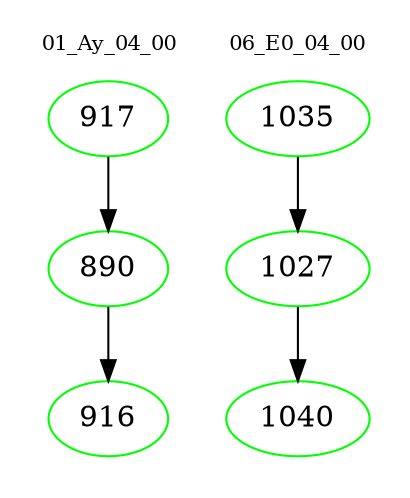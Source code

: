 digraph{
subgraph cluster_0 {
color = white
label = "01_Ay_04_00";
fontsize=10;
T0_917 [label="917", color="green"]
T0_917 -> T0_890 [color="black"]
T0_890 [label="890", color="green"]
T0_890 -> T0_916 [color="black"]
T0_916 [label="916", color="green"]
}
subgraph cluster_1 {
color = white
label = "06_E0_04_00";
fontsize=10;
T1_1035 [label="1035", color="green"]
T1_1035 -> T1_1027 [color="black"]
T1_1027 [label="1027", color="green"]
T1_1027 -> T1_1040 [color="black"]
T1_1040 [label="1040", color="green"]
}
}
